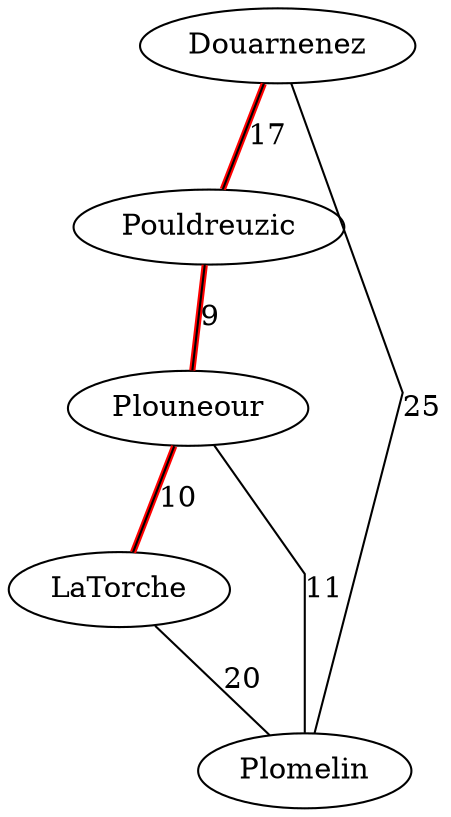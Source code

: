 graph { 
splines=line; 
Douarnenez -- Pouldreuzic -- Plouneour -- LaTorche [color=red, penwidth=3]; 
Douarnenez -- Pouldreuzic [label=17]; 
Douarnenez -- Plomelin [label=25]; 
Plouneour -- Pouldreuzic [label=9]; 
Plouneour -- Plomelin [label=11]; 
LaTorche -- Plomelin [label=20]; 
LaTorche -- Plouneour [label=10]; 
}